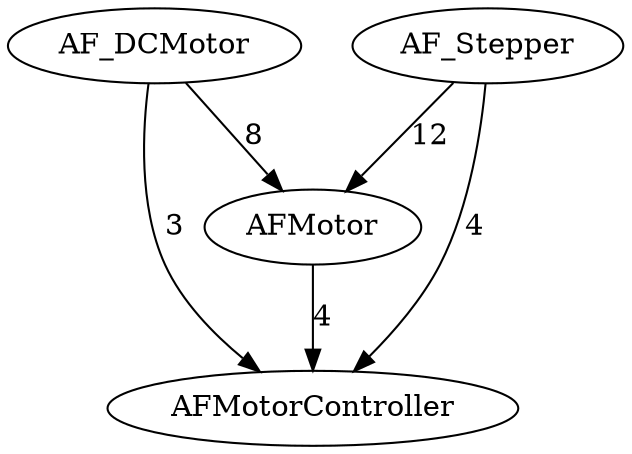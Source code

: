 digraph callgraph
{

  /* list of nodes */
  "AFMotor";
  "AFMotorController";
  "AF_DCMotor";
  "AF_Stepper";

  /* list of edges */
  "AFMotor" -> "AFMotorController" [label = "4",style = "solid"];
  "AF_DCMotor" -> "AFMotor" [label = "8",style = "solid"];
  "AF_DCMotor" -> "AFMotorController" [label = "3",style = "solid"];
  "AF_Stepper" -> "AFMotor" [label = "12",style = "solid"];
  "AF_Stepper" -> "AFMotorController" [label = "4",style = "solid"];
}
